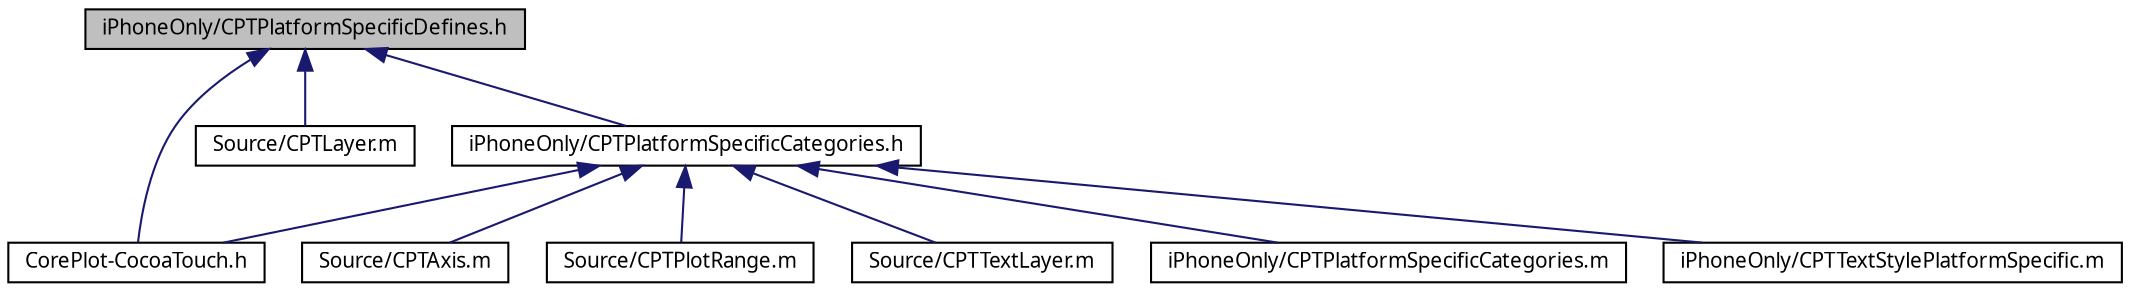 digraph G
{
  bgcolor="transparent";
  edge [fontname="Lucinda Grande",fontsize="10",labelfontname="Lucinda Grande",labelfontsize="10"];
  node [fontname="Lucinda Grande",fontsize="10",shape=record];
  Node1 [label="iPhoneOnly/CPTPlatformSpecificDefines.h",height=0.2,width=0.4,color="black", fillcolor="grey75", style="filled" fontcolor="black"];
  Node1 -> Node2 [dir="back",color="midnightblue",fontsize="10",style="solid",fontname="Lucinda Grande"];
  Node2 [label="CorePlot-CocoaTouch.h",height=0.2,width=0.4,color="black",URL="$_core_plot-_cocoa_touch_8h.html"];
  Node1 -> Node3 [dir="back",color="midnightblue",fontsize="10",style="solid",fontname="Lucinda Grande"];
  Node3 [label="Source/CPTLayer.m",height=0.2,width=0.4,color="black",URL="$_c_p_t_layer_8m.html"];
  Node1 -> Node4 [dir="back",color="midnightblue",fontsize="10",style="solid",fontname="Lucinda Grande"];
  Node4 [label="iPhoneOnly/CPTPlatformSpecificCategories.h",height=0.2,width=0.4,color="black",URL="$_c_p_t_platform_specific_categories_8h.html"];
  Node4 -> Node2 [dir="back",color="midnightblue",fontsize="10",style="solid",fontname="Lucinda Grande"];
  Node4 -> Node5 [dir="back",color="midnightblue",fontsize="10",style="solid",fontname="Lucinda Grande"];
  Node5 [label="Source/CPTAxis.m",height=0.2,width=0.4,color="black",URL="$_c_p_t_axis_8m.html"];
  Node4 -> Node6 [dir="back",color="midnightblue",fontsize="10",style="solid",fontname="Lucinda Grande"];
  Node6 [label="Source/CPTPlotRange.m",height=0.2,width=0.4,color="black",URL="$_c_p_t_plot_range_8m.html"];
  Node4 -> Node7 [dir="back",color="midnightblue",fontsize="10",style="solid",fontname="Lucinda Grande"];
  Node7 [label="Source/CPTTextLayer.m",height=0.2,width=0.4,color="black",URL="$_c_p_t_text_layer_8m.html"];
  Node4 -> Node8 [dir="back",color="midnightblue",fontsize="10",style="solid",fontname="Lucinda Grande"];
  Node8 [label="iPhoneOnly/CPTPlatformSpecificCategories.m",height=0.2,width=0.4,color="black",URL="$_c_p_t_platform_specific_categories_8m.html"];
  Node4 -> Node9 [dir="back",color="midnightblue",fontsize="10",style="solid",fontname="Lucinda Grande"];
  Node9 [label="iPhoneOnly/CPTTextStylePlatformSpecific.m",height=0.2,width=0.4,color="black",URL="$_c_p_t_text_style_platform_specific_8m.html"];
}
